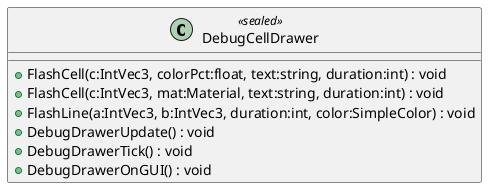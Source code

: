 @startuml
class DebugCellDrawer <<sealed>> {
    + FlashCell(c:IntVec3, colorPct:float, text:string, duration:int) : void
    + FlashCell(c:IntVec3, mat:Material, text:string, duration:int) : void
    + FlashLine(a:IntVec3, b:IntVec3, duration:int, color:SimpleColor) : void
    + DebugDrawerUpdate() : void
    + DebugDrawerTick() : void
    + DebugDrawerOnGUI() : void
}
@enduml
